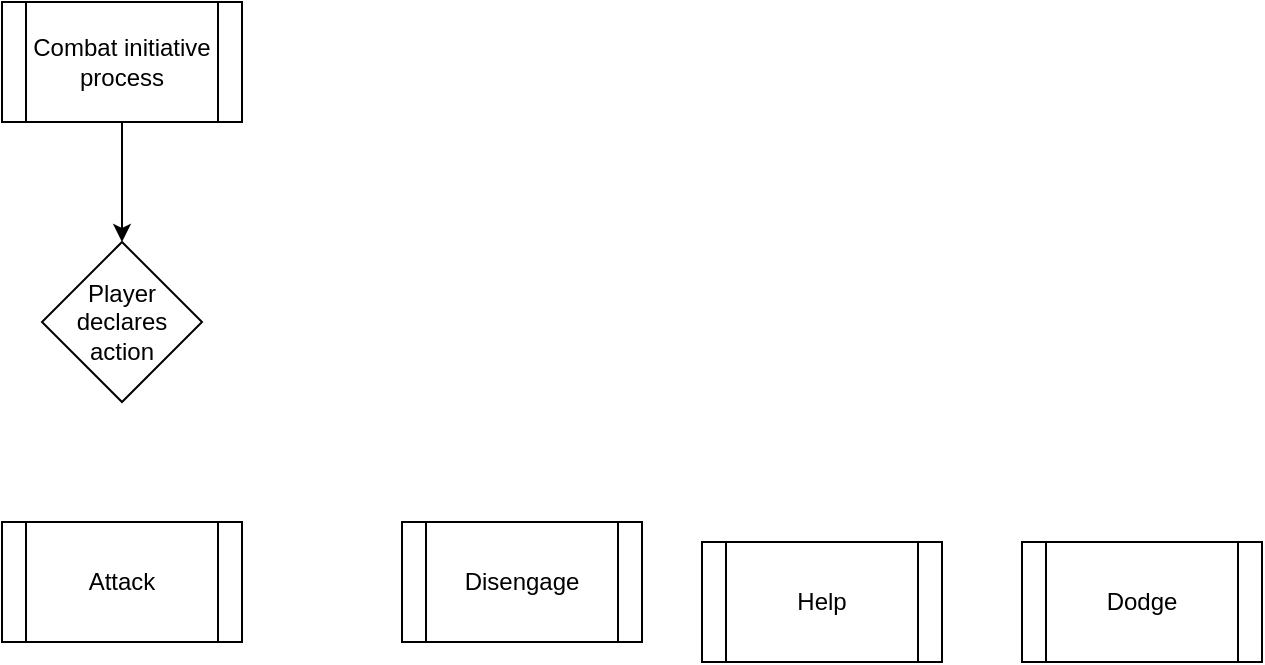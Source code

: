 <mxfile version="14.4.2"><diagram id="BbAm984SzRXah6YQi6uQ" name="Page-1"><mxGraphModel dx="1038" dy="547" grid="1" gridSize="10" guides="1" tooltips="1" connect="1" arrows="1" fold="1" page="1" pageScale="1" pageWidth="850" pageHeight="1100" math="0" shadow="0"><root><mxCell id="0"/><mxCell id="1" parent="0"/><mxCell id="n1_q5UBh3qMGS9DnwOFy-3" style="edgeStyle=orthogonalEdgeStyle;rounded=0;orthogonalLoop=1;jettySize=auto;html=1;entryX=0.5;entryY=0;entryDx=0;entryDy=0;" edge="1" parent="1" source="n1_q5UBh3qMGS9DnwOFy-1" target="n1_q5UBh3qMGS9DnwOFy-2"><mxGeometry relative="1" as="geometry"/></mxCell><mxCell id="n1_q5UBh3qMGS9DnwOFy-1" value="Combat initiative process" style="shape=process;whiteSpace=wrap;html=1;backgroundOutline=1;" vertex="1" parent="1"><mxGeometry x="110" y="30" width="120" height="60" as="geometry"/></mxCell><mxCell id="n1_q5UBh3qMGS9DnwOFy-2" value="Player declares action" style="rhombus;whiteSpace=wrap;html=1;" vertex="1" parent="1"><mxGeometry x="130" y="150" width="80" height="80" as="geometry"/></mxCell><mxCell id="n1_q5UBh3qMGS9DnwOFy-4" value="Attack" style="shape=process;whiteSpace=wrap;html=1;backgroundOutline=1;" vertex="1" parent="1"><mxGeometry x="110" y="290" width="120" height="60" as="geometry"/></mxCell><mxCell id="n1_q5UBh3qMGS9DnwOFy-5" value="Disengage" style="shape=process;whiteSpace=wrap;html=1;backgroundOutline=1;" vertex="1" parent="1"><mxGeometry x="310" y="290" width="120" height="60" as="geometry"/></mxCell><mxCell id="n1_q5UBh3qMGS9DnwOFy-6" value="Help" style="shape=process;whiteSpace=wrap;html=1;backgroundOutline=1;" vertex="1" parent="1"><mxGeometry x="460" y="300" width="120" height="60" as="geometry"/></mxCell><mxCell id="n1_q5UBh3qMGS9DnwOFy-7" value="Dodge" style="shape=process;whiteSpace=wrap;html=1;backgroundOutline=1;" vertex="1" parent="1"><mxGeometry x="620" y="300" width="120" height="60" as="geometry"/></mxCell></root></mxGraphModel></diagram></mxfile>